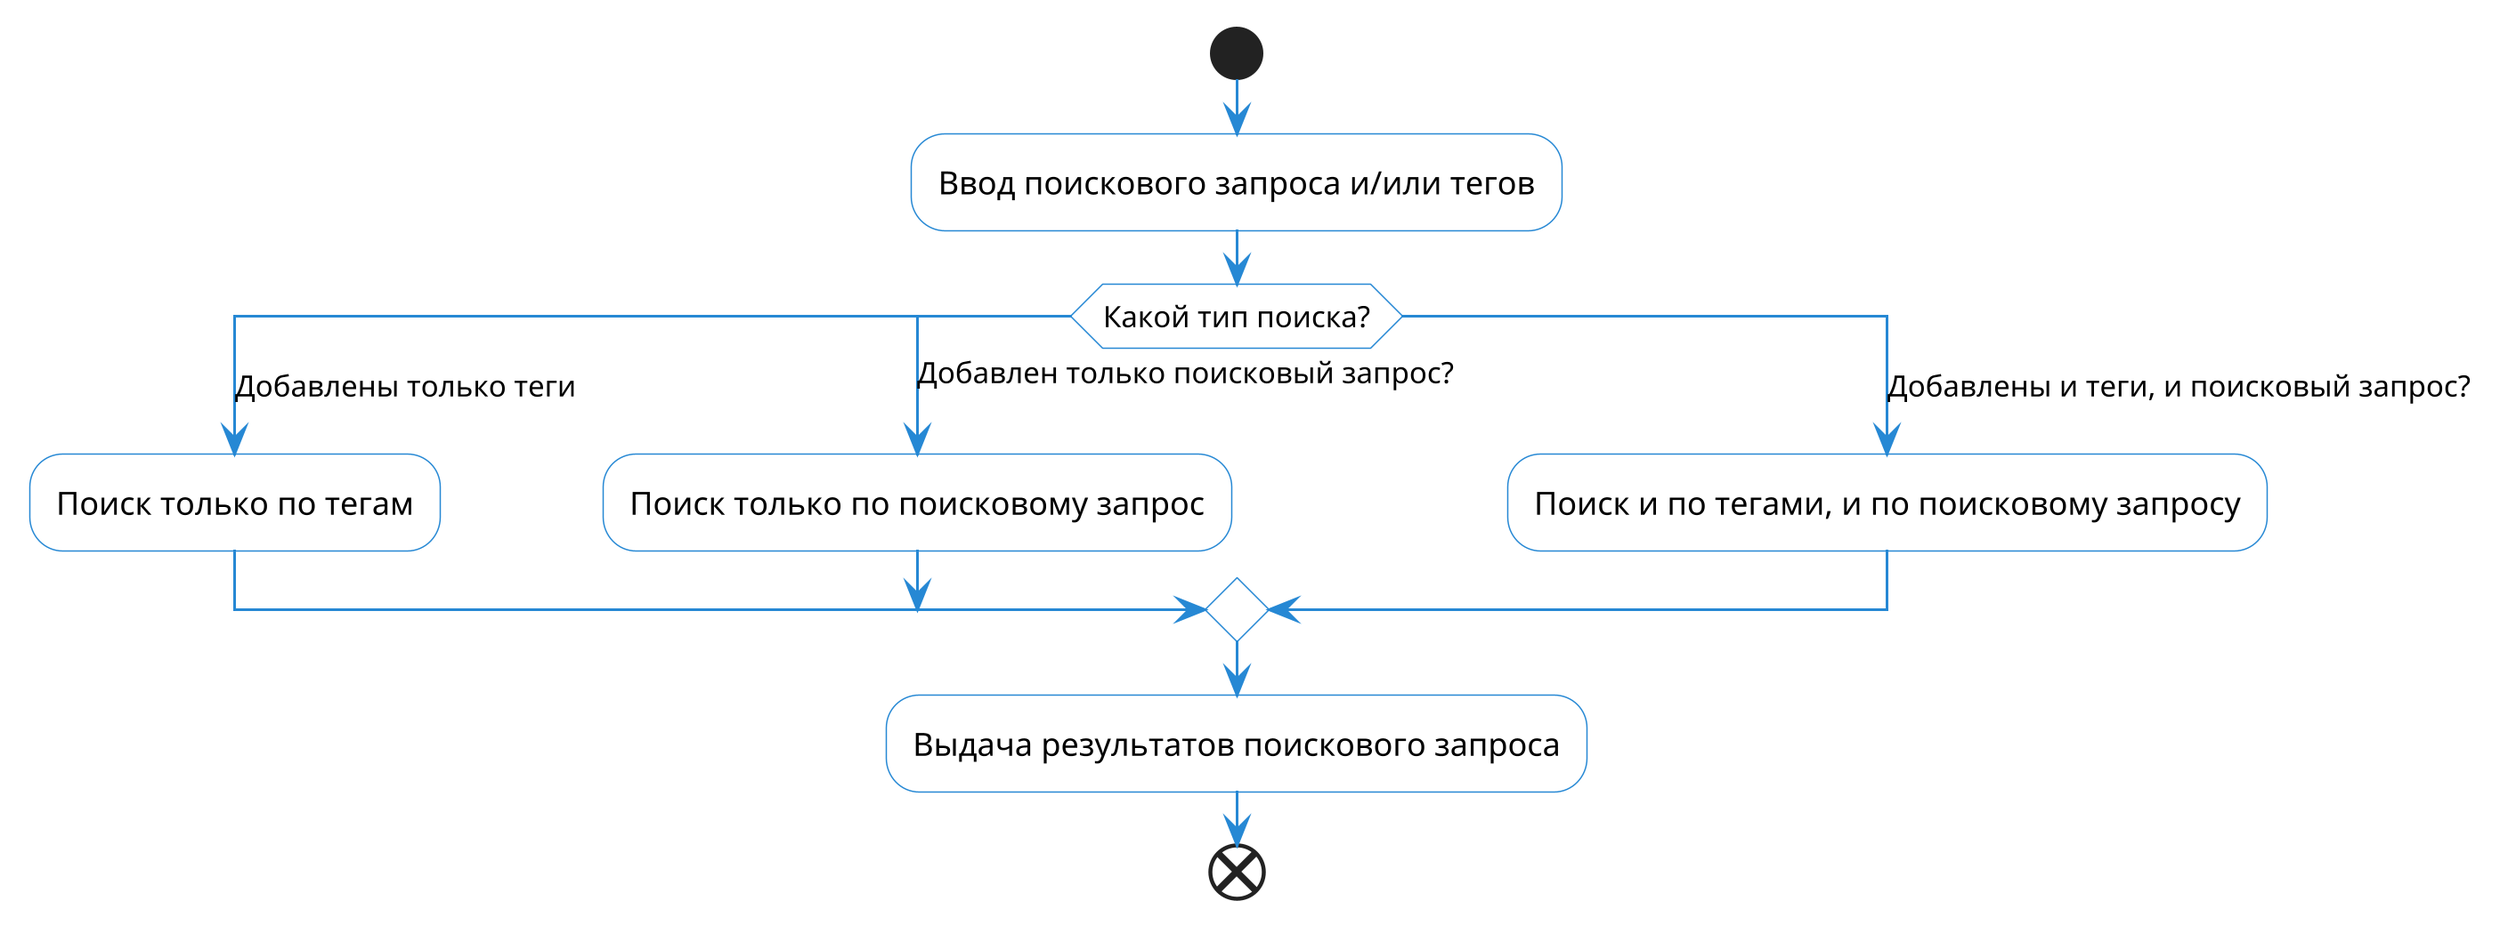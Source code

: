 @startuml

scale 3
skinparam activity {
    BackgroundColor white
    ArrowColor #2688d4
    BorderColor #2688d4
}

start
:Ввод поискового запроса и/или тегов;
switch (Какой тип поиска?)
case (Добавлены только теги)
    :Поиск только по тегам;
case (Добавлен только поисковый запрос?)
    :Поиск только по поисковому запрос;
case (Добавлены и теги, и поисковый запрос?)
    :Поиск и по тегами, и по поисковому запросу;
endswitch
:Выдача результатов поискового запроса;
end

@enduml
